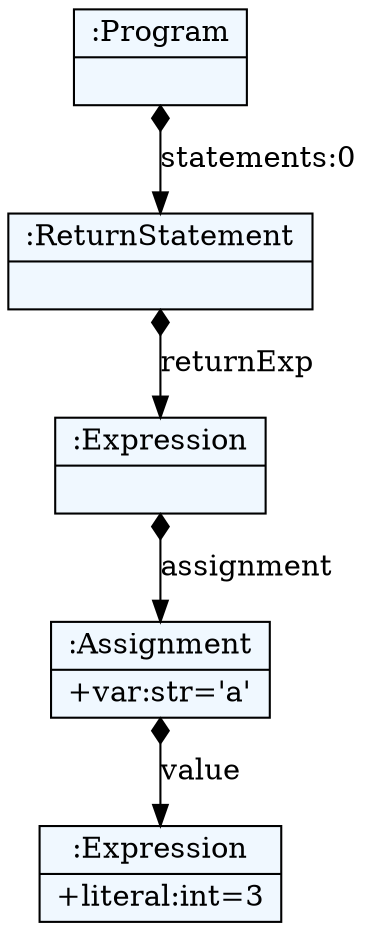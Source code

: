 
    digraph textX {
    fontname = "Bitstream Vera Sans"
    fontsize = 8
    node[
        shape=record,
        style=filled,
        fillcolor=aliceblue
    ]
    nodesep = 0.3
    edge[dir=black,arrowtail=empty]


3018122441000 -> 3018037277584 [label="statements:0" arrowtail=diamond dir=both]
3018037277584 -> 3018001452280 [label="returnExp" arrowtail=diamond dir=both]
3018001452280 -> 3018002437848 [label="assignment" arrowtail=diamond dir=both]
3018002437848 -> 3018002439584 [label="value" arrowtail=diamond dir=both]
3018002439584[label="{:Expression|+literal:int=3\l}"]
3018002437848[label="{:Assignment|+var:str='a'\l}"]
3018001452280[label="{:Expression|}"]
3018037277584[label="{:ReturnStatement|}"]
3018122441000[label="{:Program|}"]

}
